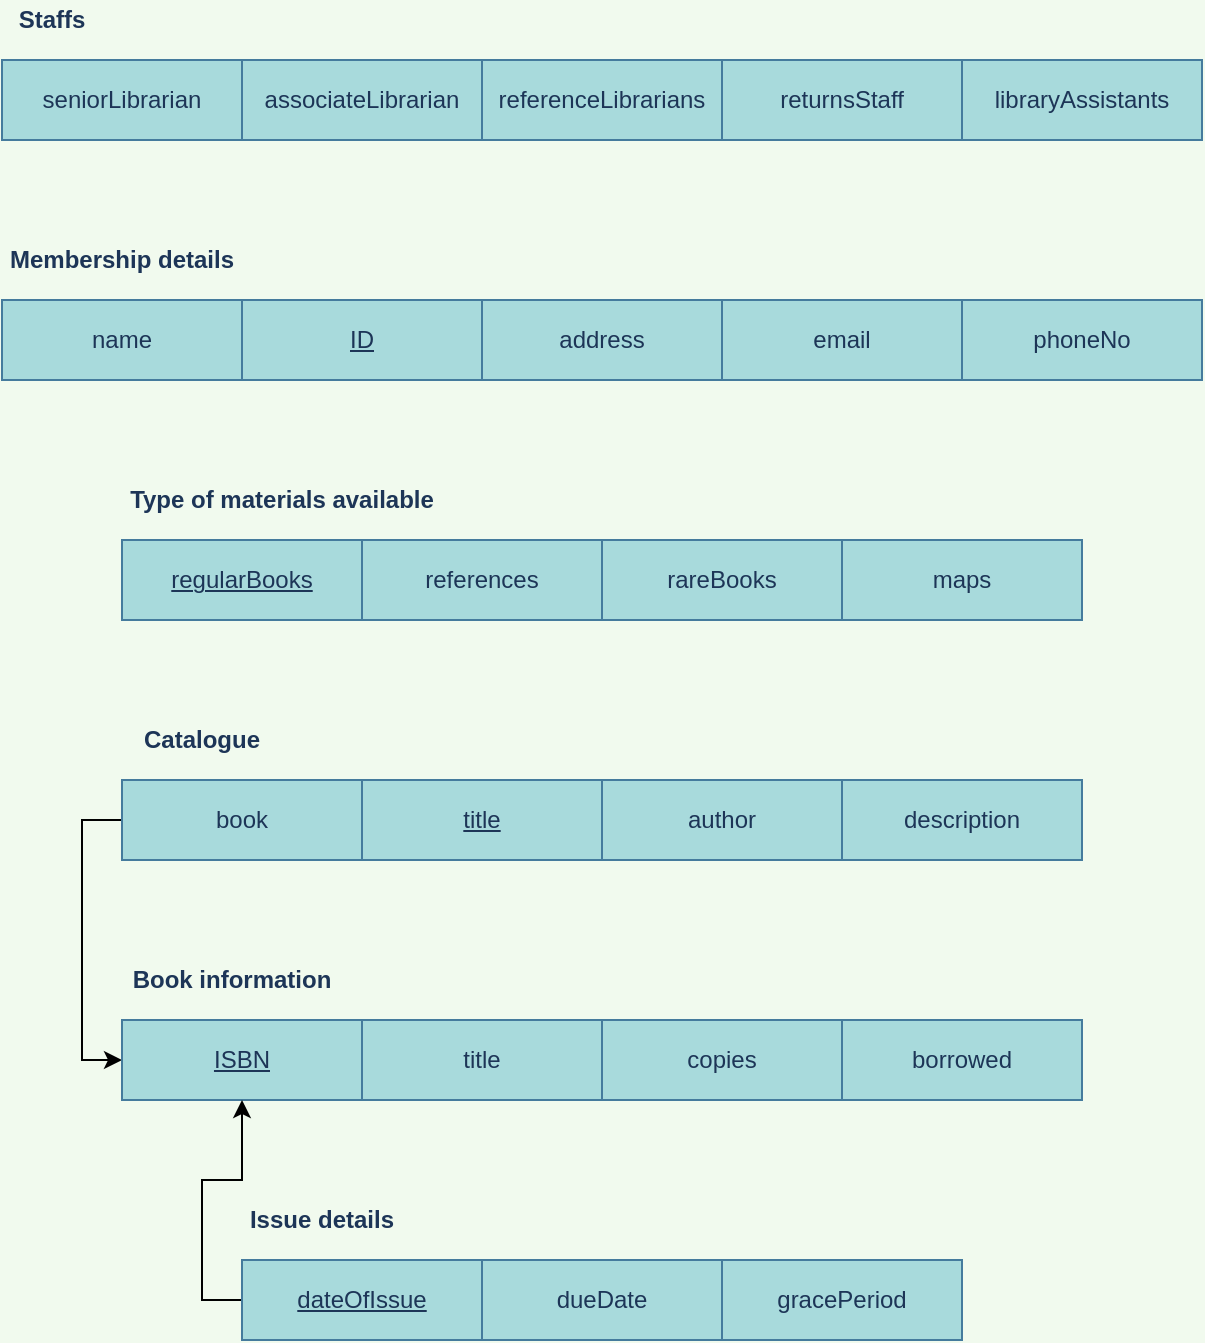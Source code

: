 <mxfile version="13.10.3" type="github">
  <diagram id="D57GXW0dErINYWIAbY-T" name="Page-1">
    <mxGraphModel dx="1283" dy="730" grid="1" gridSize="10" guides="1" tooltips="1" connect="1" arrows="1" fold="1" page="1" pageScale="1" pageWidth="850" pageHeight="1100" background="#F1FAEE" math="0" shadow="0">
      <root>
        <mxCell id="0" />
        <mxCell id="1" parent="0" />
        <mxCell id="AYDOwa420VR6q5NYd0Ej-1" value="seniorLibrarian" style="rounded=0;whiteSpace=wrap;html=1;fillColor=#A8DADC;strokeColor=#457B9D;fontColor=#1D3557;" parent="1" vertex="1">
          <mxGeometry x="120" y="40" width="120" height="40" as="geometry" />
        </mxCell>
        <mxCell id="AYDOwa420VR6q5NYd0Ej-2" value="associateLibrarian" style="rounded=0;whiteSpace=wrap;html=1;fillColor=#A8DADC;strokeColor=#457B9D;fontColor=#1D3557;" parent="1" vertex="1">
          <mxGeometry x="240" y="40" width="120" height="40" as="geometry" />
        </mxCell>
        <mxCell id="AYDOwa420VR6q5NYd0Ej-3" value="referenceLibrarians" style="rounded=0;whiteSpace=wrap;html=1;fillColor=#A8DADC;strokeColor=#457B9D;fontColor=#1D3557;" parent="1" vertex="1">
          <mxGeometry x="360" y="40" width="120" height="40" as="geometry" />
        </mxCell>
        <mxCell id="AYDOwa420VR6q5NYd0Ej-4" value="returnsStaff" style="rounded=0;whiteSpace=wrap;html=1;fillColor=#A8DADC;strokeColor=#457B9D;fontColor=#1D3557;" parent="1" vertex="1">
          <mxGeometry x="480" y="40" width="120" height="40" as="geometry" />
        </mxCell>
        <mxCell id="AYDOwa420VR6q5NYd0Ej-5" value="libraryAssistants" style="rounded=0;whiteSpace=wrap;html=1;fillColor=#A8DADC;strokeColor=#457B9D;fontColor=#1D3557;" parent="1" vertex="1">
          <mxGeometry x="600" y="40" width="120" height="40" as="geometry" />
        </mxCell>
        <mxCell id="AYDOwa420VR6q5NYd0Ej-6" value="name" style="rounded=0;whiteSpace=wrap;html=1;fillColor=#A8DADC;strokeColor=#457B9D;fontColor=#1D3557;" parent="1" vertex="1">
          <mxGeometry x="120" y="160" width="120" height="40" as="geometry" />
        </mxCell>
        <mxCell id="AYDOwa420VR6q5NYd0Ej-7" value="&lt;u&gt;ID&lt;/u&gt;" style="rounded=0;whiteSpace=wrap;html=1;fillColor=#A8DADC;strokeColor=#457B9D;fontColor=#1D3557;" parent="1" vertex="1">
          <mxGeometry x="240" y="160" width="120" height="40" as="geometry" />
        </mxCell>
        <mxCell id="AYDOwa420VR6q5NYd0Ej-8" value="address" style="rounded=0;whiteSpace=wrap;html=1;fillColor=#A8DADC;strokeColor=#457B9D;fontColor=#1D3557;" parent="1" vertex="1">
          <mxGeometry x="360" y="160" width="120" height="40" as="geometry" />
        </mxCell>
        <mxCell id="AYDOwa420VR6q5NYd0Ej-9" value="email" style="rounded=0;whiteSpace=wrap;html=1;fillColor=#A8DADC;strokeColor=#457B9D;fontColor=#1D3557;" parent="1" vertex="1">
          <mxGeometry x="480" y="160" width="120" height="40" as="geometry" />
        </mxCell>
        <mxCell id="AYDOwa420VR6q5NYd0Ej-10" value="phoneNo" style="rounded=0;whiteSpace=wrap;html=1;fillColor=#A8DADC;strokeColor=#457B9D;fontColor=#1D3557;" parent="1" vertex="1">
          <mxGeometry x="600" y="160" width="120" height="40" as="geometry" />
        </mxCell>
        <mxCell id="AYDOwa420VR6q5NYd0Ej-11" value="rareBooks" style="rounded=0;whiteSpace=wrap;html=1;fillColor=#A8DADC;strokeColor=#457B9D;fontColor=#1D3557;" parent="1" vertex="1">
          <mxGeometry x="420" y="280" width="120" height="40" as="geometry" />
        </mxCell>
        <mxCell id="AYDOwa420VR6q5NYd0Ej-12" value="references" style="rounded=0;whiteSpace=wrap;html=1;fillColor=#A8DADC;strokeColor=#457B9D;fontColor=#1D3557;" parent="1" vertex="1">
          <mxGeometry x="300" y="280" width="120" height="40" as="geometry" />
        </mxCell>
        <mxCell id="AYDOwa420VR6q5NYd0Ej-13" value="&lt;u&gt;regularBooks&lt;/u&gt;" style="rounded=0;whiteSpace=wrap;html=1;fillColor=#A8DADC;strokeColor=#457B9D;fontColor=#1D3557;" parent="1" vertex="1">
          <mxGeometry x="180" y="280" width="120" height="40" as="geometry" />
        </mxCell>
        <mxCell id="AYDOwa420VR6q5NYd0Ej-14" value="maps" style="rounded=0;whiteSpace=wrap;html=1;fillColor=#A8DADC;strokeColor=#457B9D;fontColor=#1D3557;" parent="1" vertex="1">
          <mxGeometry x="540" y="280" width="120" height="40" as="geometry" />
        </mxCell>
        <mxCell id="Yz60JSaOIQjXLiVOjGB5-1" style="edgeStyle=orthogonalEdgeStyle;rounded=0;orthogonalLoop=1;jettySize=auto;html=1;exitX=0;exitY=0.5;exitDx=0;exitDy=0;entryX=0;entryY=0.5;entryDx=0;entryDy=0;" edge="1" parent="1" source="AYDOwa420VR6q5NYd0Ej-15" target="AYDOwa420VR6q5NYd0Ej-19">
          <mxGeometry relative="1" as="geometry" />
        </mxCell>
        <mxCell id="AYDOwa420VR6q5NYd0Ej-15" value="book" style="rounded=0;whiteSpace=wrap;html=1;fillColor=#A8DADC;strokeColor=#457B9D;fontColor=#1D3557;" parent="1" vertex="1">
          <mxGeometry x="180" y="400" width="120" height="40" as="geometry" />
        </mxCell>
        <mxCell id="AYDOwa420VR6q5NYd0Ej-16" value="&lt;u&gt;title&lt;/u&gt;" style="rounded=0;whiteSpace=wrap;html=1;fillColor=#A8DADC;strokeColor=#457B9D;fontColor=#1D3557;" parent="1" vertex="1">
          <mxGeometry x="300" y="400" width="120" height="40" as="geometry" />
        </mxCell>
        <mxCell id="AYDOwa420VR6q5NYd0Ej-17" value="copies" style="rounded=0;whiteSpace=wrap;html=1;fillColor=#A8DADC;strokeColor=#457B9D;fontColor=#1D3557;" parent="1" vertex="1">
          <mxGeometry x="420" y="520" width="120" height="40" as="geometry" />
        </mxCell>
        <mxCell id="AYDOwa420VR6q5NYd0Ej-18" value="borrowed" style="rounded=0;whiteSpace=wrap;html=1;fillColor=#A8DADC;strokeColor=#457B9D;fontColor=#1D3557;" parent="1" vertex="1">
          <mxGeometry x="540" y="520" width="120" height="40" as="geometry" />
        </mxCell>
        <mxCell id="AYDOwa420VR6q5NYd0Ej-19" value="&lt;u&gt;ISBN&lt;/u&gt;" style="rounded=0;whiteSpace=wrap;html=1;fillColor=#A8DADC;strokeColor=#457B9D;fontColor=#1D3557;" parent="1" vertex="1">
          <mxGeometry x="180" y="520" width="120" height="40" as="geometry" />
        </mxCell>
        <mxCell id="AYDOwa420VR6q5NYd0Ej-20" value="title" style="rounded=0;whiteSpace=wrap;html=1;fillColor=#A8DADC;strokeColor=#457B9D;fontColor=#1D3557;" parent="1" vertex="1">
          <mxGeometry x="300" y="520" width="120" height="40" as="geometry" />
        </mxCell>
        <mxCell id="AYDOwa420VR6q5NYd0Ej-21" value="author" style="rounded=0;whiteSpace=wrap;html=1;fillColor=#A8DADC;strokeColor=#457B9D;fontColor=#1D3557;" parent="1" vertex="1">
          <mxGeometry x="420" y="400" width="120" height="40" as="geometry" />
        </mxCell>
        <mxCell id="AYDOwa420VR6q5NYd0Ej-22" value="description" style="rounded=0;whiteSpace=wrap;html=1;fillColor=#A8DADC;strokeColor=#457B9D;fontColor=#1D3557;" parent="1" vertex="1">
          <mxGeometry x="540" y="400" width="120" height="40" as="geometry" />
        </mxCell>
        <mxCell id="Yz60JSaOIQjXLiVOjGB5-2" style="edgeStyle=orthogonalEdgeStyle;rounded=0;orthogonalLoop=1;jettySize=auto;html=1;exitX=0;exitY=0.5;exitDx=0;exitDy=0;entryX=0.5;entryY=1;entryDx=0;entryDy=0;" edge="1" parent="1" source="AYDOwa420VR6q5NYd0Ej-23" target="AYDOwa420VR6q5NYd0Ej-19">
          <mxGeometry relative="1" as="geometry" />
        </mxCell>
        <mxCell id="AYDOwa420VR6q5NYd0Ej-23" value="&lt;u&gt;dateOfIssue&lt;/u&gt;" style="rounded=0;whiteSpace=wrap;html=1;fillColor=#A8DADC;strokeColor=#457B9D;fontColor=#1D3557;" parent="1" vertex="1">
          <mxGeometry x="240" y="640" width="120" height="40" as="geometry" />
        </mxCell>
        <mxCell id="AYDOwa420VR6q5NYd0Ej-24" value="dueDate" style="rounded=0;whiteSpace=wrap;html=1;fillColor=#A8DADC;strokeColor=#457B9D;fontColor=#1D3557;" parent="1" vertex="1">
          <mxGeometry x="360" y="640" width="120" height="40" as="geometry" />
        </mxCell>
        <mxCell id="AYDOwa420VR6q5NYd0Ej-25" value="gracePeriod" style="rounded=0;whiteSpace=wrap;html=1;fillColor=#A8DADC;strokeColor=#457B9D;fontColor=#1D3557;" parent="1" vertex="1">
          <mxGeometry x="480" y="640" width="120" height="40" as="geometry" />
        </mxCell>
        <mxCell id="AYDOwa420VR6q5NYd0Ej-26" value="&lt;b&gt;Staffs&lt;/b&gt;" style="text;html=1;strokeColor=none;fillColor=none;align=center;verticalAlign=middle;whiteSpace=wrap;rounded=0;fontColor=#1D3557;" parent="1" vertex="1">
          <mxGeometry x="120" y="10" width="50" height="20" as="geometry" />
        </mxCell>
        <mxCell id="AYDOwa420VR6q5NYd0Ej-28" value="&lt;b&gt;Membership details&lt;/b&gt;" style="text;html=1;strokeColor=none;fillColor=none;align=center;verticalAlign=middle;whiteSpace=wrap;rounded=0;fontColor=#1D3557;" parent="1" vertex="1">
          <mxGeometry x="120" y="130" width="120" height="20" as="geometry" />
        </mxCell>
        <mxCell id="AYDOwa420VR6q5NYd0Ej-29" value="&lt;b&gt;Type of materials available&lt;/b&gt;" style="text;html=1;strokeColor=none;fillColor=none;align=center;verticalAlign=middle;whiteSpace=wrap;rounded=0;fontColor=#1D3557;" parent="1" vertex="1">
          <mxGeometry x="180" y="250" width="160" height="20" as="geometry" />
        </mxCell>
        <mxCell id="AYDOwa420VR6q5NYd0Ej-30" value="&lt;b&gt;Catalogue&lt;/b&gt;" style="text;html=1;strokeColor=none;fillColor=none;align=center;verticalAlign=middle;whiteSpace=wrap;rounded=0;fontColor=#1D3557;" parent="1" vertex="1">
          <mxGeometry x="180" y="370" width="80" height="20" as="geometry" />
        </mxCell>
        <mxCell id="AYDOwa420VR6q5NYd0Ej-31" value="&lt;b&gt;Book information&lt;/b&gt;" style="text;html=1;strokeColor=none;fillColor=none;align=center;verticalAlign=middle;whiteSpace=wrap;rounded=0;fontColor=#1D3557;" parent="1" vertex="1">
          <mxGeometry x="180" y="490" width="110" height="20" as="geometry" />
        </mxCell>
        <mxCell id="AYDOwa420VR6q5NYd0Ej-32" value="&lt;b&gt;Issue details&lt;/b&gt;" style="text;html=1;strokeColor=none;fillColor=none;align=center;verticalAlign=middle;whiteSpace=wrap;rounded=0;fontColor=#1D3557;" parent="1" vertex="1">
          <mxGeometry x="240" y="610" width="80" height="20" as="geometry" />
        </mxCell>
      </root>
    </mxGraphModel>
  </diagram>
</mxfile>
